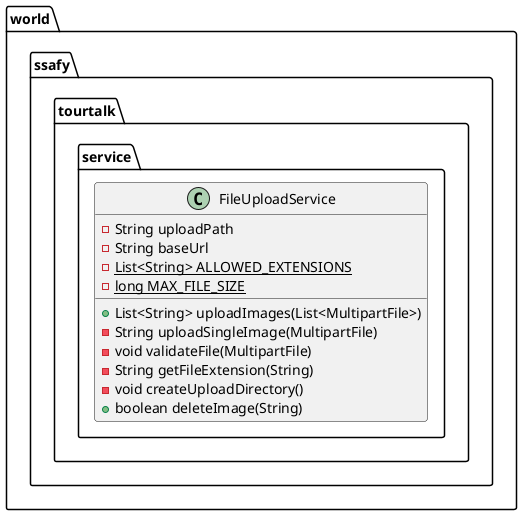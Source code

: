 @startuml
class world.ssafy.tourtalk.service.FileUploadService {
- String uploadPath
- String baseUrl
- {static} List<String> ALLOWED_EXTENSIONS
- {static} long MAX_FILE_SIZE
+ List<String> uploadImages(List<MultipartFile>)
- String uploadSingleImage(MultipartFile)
- void validateFile(MultipartFile)
- String getFileExtension(String)
- void createUploadDirectory()
+ boolean deleteImage(String)
}


@enduml